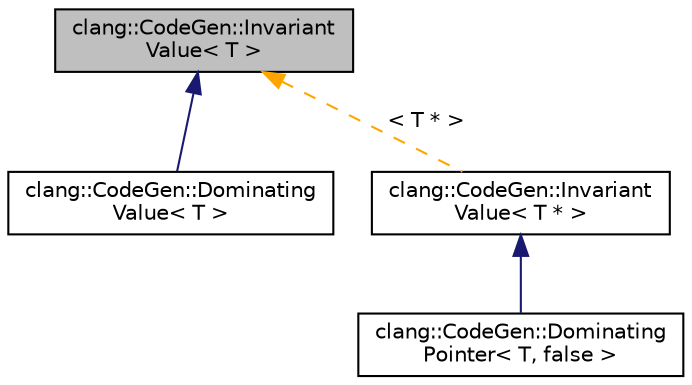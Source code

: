 digraph "clang::CodeGen::InvariantValue&lt; T &gt;"
{
 // LATEX_PDF_SIZE
  bgcolor="transparent";
  edge [fontname="Helvetica",fontsize="10",labelfontname="Helvetica",labelfontsize="10"];
  node [fontname="Helvetica",fontsize="10",shape=record];
  Node1 [label="clang::CodeGen::Invariant\lValue\< T \>",height=0.2,width=0.4,color="black", fillcolor="grey75", style="filled", fontcolor="black",tooltip=" "];
  Node1 -> Node2 [dir="back",color="midnightblue",fontsize="10",style="solid",fontname="Helvetica"];
  Node2 [label="clang::CodeGen::Dominating\lValue\< T \>",height=0.2,width=0.4,color="black",URL="$structclang_1_1CodeGen_1_1DominatingValue.html",tooltip="A metaprogramming class for ensuring that a value will dominate an arbitrary position in a function."];
  Node1 -> Node3 [dir="back",color="orange",fontsize="10",style="dashed",label=" \< T * \>" ,fontname="Helvetica"];
  Node3 [label="clang::CodeGen::Invariant\lValue\< T * \>",height=0.2,width=0.4,color="black",URL="$structclang_1_1CodeGen_1_1InvariantValue.html",tooltip=" "];
  Node3 -> Node4 [dir="back",color="midnightblue",fontsize="10",style="solid",fontname="Helvetica"];
  Node4 [label="clang::CodeGen::Dominating\lPointer\< T, false \>",height=0.2,width=0.4,color="black",URL="$structclang_1_1CodeGen_1_1DominatingPointer_3_01T_00_01false_01_4.html",tooltip=" "];
}
